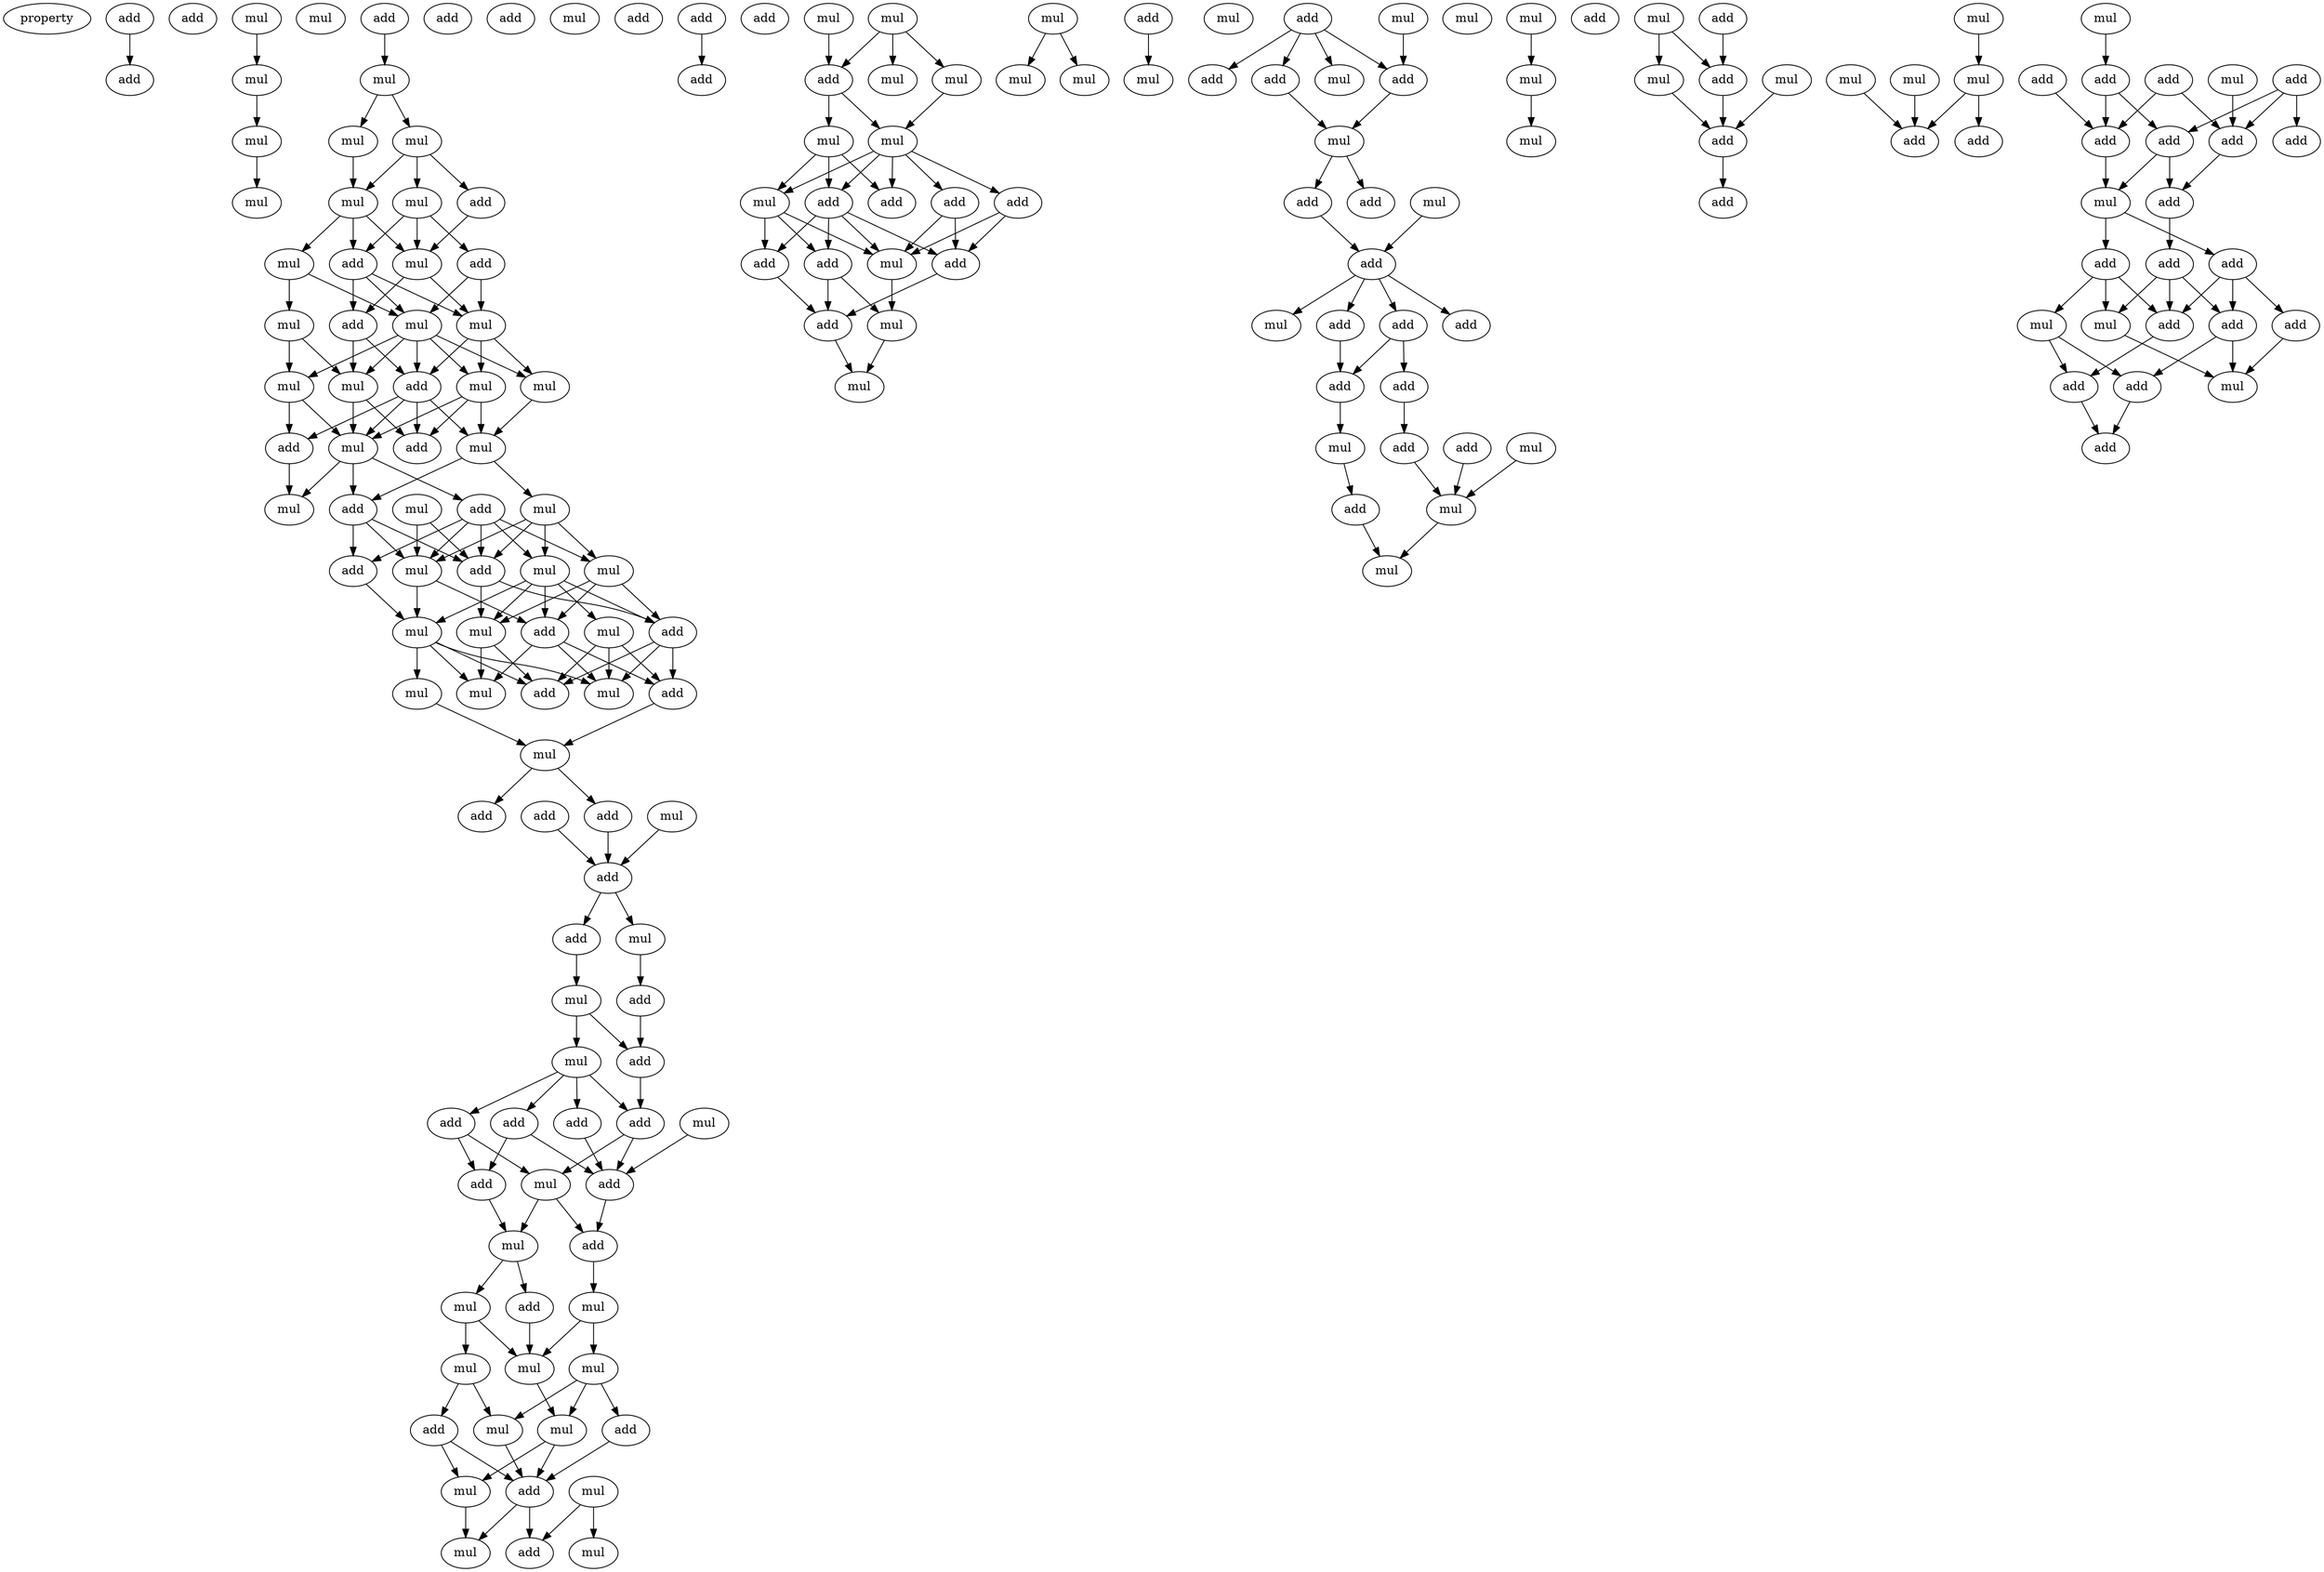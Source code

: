 digraph {
    node [fontcolor=black]
    property [mul=2,lf=1.2]
    0 [ label = add ];
    1 [ label = add ];
    2 [ label = add ];
    3 [ label = mul ];
    4 [ label = mul ];
    5 [ label = mul ];
    6 [ label = add ];
    7 [ label = mul ];
    8 [ label = mul ];
    9 [ label = mul ];
    10 [ label = mul ];
    11 [ label = mul ];
    12 [ label = mul ];
    13 [ label = add ];
    14 [ label = mul ];
    15 [ label = mul ];
    16 [ label = mul ];
    17 [ label = add ];
    18 [ label = add ];
    19 [ label = add ];
    20 [ label = mul ];
    21 [ label = mul ];
    22 [ label = mul ];
    23 [ label = mul ];
    24 [ label = mul ];
    25 [ label = mul ];
    26 [ label = add ];
    27 [ label = mul ];
    28 [ label = add ];
    29 [ label = mul ];
    30 [ label = mul ];
    31 [ label = add ];
    32 [ label = mul ];
    33 [ label = add ];
    34 [ label = add ];
    35 [ label = mul ];
    36 [ label = mul ];
    37 [ label = add ];
    38 [ label = mul ];
    39 [ label = add ];
    40 [ label = mul ];
    41 [ label = mul ];
    42 [ label = add ];
    43 [ label = mul ];
    44 [ label = mul ];
    45 [ label = add ];
    46 [ label = mul ];
    47 [ label = mul ];
    48 [ label = mul ];
    49 [ label = add ];
    50 [ label = add ];
    51 [ label = mul ];
    52 [ label = mul ];
    53 [ label = add ];
    54 [ label = add ];
    55 [ label = mul ];
    56 [ label = add ];
    57 [ label = add ];
    58 [ label = mul ];
    59 [ label = add ];
    60 [ label = add ];
    61 [ label = add ];
    62 [ label = mul ];
    63 [ label = mul ];
    64 [ label = add ];
    65 [ label = add ];
    66 [ label = mul ];
    67 [ label = add ];
    68 [ label = add ];
    69 [ label = add ];
    70 [ label = add ];
    71 [ label = add ];
    72 [ label = mul ];
    73 [ label = add ];
    74 [ label = mul ];
    75 [ label = add ];
    76 [ label = add ];
    77 [ label = mul ];
    78 [ label = mul ];
    79 [ label = mul ];
    80 [ label = mul ];
    81 [ label = mul ];
    82 [ label = add ];
    83 [ label = add ];
    84 [ label = mul ];
    85 [ label = mul ];
    86 [ label = mul ];
    87 [ label = add ];
    88 [ label = mul ];
    89 [ label = mul ];
    90 [ label = mul ];
    91 [ label = add ];
    92 [ label = mul ];
    93 [ label = add ];
    94 [ label = add ];
    95 [ label = add ];
    96 [ label = add ];
    97 [ label = mul ];
    98 [ label = mul ];
    99 [ label = add ];
    100 [ label = mul ];
    101 [ label = mul ];
    102 [ label = mul ];
    103 [ label = mul ];
    104 [ label = add ];
    105 [ label = add ];
    106 [ label = mul ];
    107 [ label = add ];
    108 [ label = add ];
    109 [ label = add ];
    110 [ label = mul ];
    111 [ label = add ];
    112 [ label = add ];
    113 [ label = mul ];
    114 [ label = add ];
    115 [ label = mul ];
    116 [ label = mul ];
    117 [ label = mul ];
    118 [ label = mul ];
    119 [ label = add ];
    120 [ label = mul ];
    121 [ label = mul ];
    122 [ label = add ];
    123 [ label = mul ];
    124 [ label = mul ];
    125 [ label = add ];
    126 [ label = add ];
    127 [ label = mul ];
    128 [ label = mul ];
    129 [ label = add ];
    130 [ label = mul ];
    131 [ label = mul ];
    132 [ label = mul ];
    133 [ label = add ];
    134 [ label = mul ];
    135 [ label = add ];
    136 [ label = add ];
    137 [ label = mul ];
    138 [ label = add ];
    139 [ label = add ];
    140 [ label = add ];
    141 [ label = add ];
    142 [ label = add ];
    143 [ label = add ];
    144 [ label = add ];
    145 [ label = add ];
    146 [ label = mul ];
    147 [ label = mul ];
    148 [ label = add ];
    149 [ label = mul ];
    150 [ label = mul ];
    151 [ label = mul ];
    152 [ label = add ];
    153 [ label = mul ];
    154 [ label = add ];
    155 [ label = mul ];
    156 [ label = mul ];
    157 [ label = add ];
    158 [ label = mul ];
    159 [ label = mul ];
    160 [ label = mul ];
    161 [ label = add ];
    162 [ label = add ];
    163 [ label = add ];
    164 [ label = mul ];
    165 [ label = add ];
    166 [ label = add ];
    167 [ label = mul ];
    168 [ label = add ];
    169 [ label = add ];
    170 [ label = add ];
    171 [ label = add ];
    172 [ label = add ];
    173 [ label = add ];
    174 [ label = add ];
    175 [ label = mul ];
    176 [ label = add ];
    177 [ label = add ];
    178 [ label = add ];
    179 [ label = add ];
    180 [ label = add ];
    181 [ label = mul ];
    182 [ label = add ];
    183 [ label = mul ];
    184 [ label = add ];
    185 [ label = mul ];
    186 [ label = add ];
    187 [ label = add ];
    0 -> 2 [ name = 0 ];
    3 -> 5 [ name = 1 ];
    5 -> 7 [ name = 2 ];
    6 -> 9 [ name = 3 ];
    7 -> 8 [ name = 4 ];
    9 -> 10 [ name = 5 ];
    9 -> 11 [ name = 6 ];
    10 -> 12 [ name = 7 ];
    10 -> 13 [ name = 8 ];
    10 -> 14 [ name = 9 ];
    11 -> 12 [ name = 10 ];
    12 -> 15 [ name = 11 ];
    12 -> 16 [ name = 12 ];
    12 -> 17 [ name = 13 ];
    13 -> 15 [ name = 14 ];
    14 -> 15 [ name = 15 ];
    14 -> 17 [ name = 16 ];
    14 -> 18 [ name = 17 ];
    15 -> 19 [ name = 18 ];
    15 -> 21 [ name = 19 ];
    16 -> 20 [ name = 20 ];
    16 -> 22 [ name = 21 ];
    17 -> 19 [ name = 22 ];
    17 -> 21 [ name = 23 ];
    17 -> 22 [ name = 24 ];
    18 -> 21 [ name = 25 ];
    18 -> 22 [ name = 26 ];
    19 -> 25 [ name = 27 ];
    19 -> 26 [ name = 28 ];
    20 -> 25 [ name = 29 ];
    20 -> 27 [ name = 30 ];
    21 -> 23 [ name = 31 ];
    21 -> 24 [ name = 32 ];
    21 -> 26 [ name = 33 ];
    22 -> 23 [ name = 34 ];
    22 -> 24 [ name = 35 ];
    22 -> 25 [ name = 36 ];
    22 -> 26 [ name = 37 ];
    22 -> 27 [ name = 38 ];
    23 -> 29 [ name = 39 ];
    24 -> 28 [ name = 40 ];
    24 -> 29 [ name = 41 ];
    24 -> 30 [ name = 42 ];
    25 -> 28 [ name = 43 ];
    25 -> 30 [ name = 44 ];
    26 -> 28 [ name = 45 ];
    26 -> 29 [ name = 46 ];
    26 -> 30 [ name = 47 ];
    26 -> 31 [ name = 48 ];
    27 -> 30 [ name = 49 ];
    27 -> 31 [ name = 50 ];
    29 -> 32 [ name = 51 ];
    29 -> 34 [ name = 52 ];
    30 -> 33 [ name = 53 ];
    30 -> 34 [ name = 54 ];
    30 -> 36 [ name = 55 ];
    31 -> 36 [ name = 56 ];
    32 -> 37 [ name = 57 ];
    32 -> 38 [ name = 58 ];
    32 -> 40 [ name = 59 ];
    32 -> 41 [ name = 60 ];
    33 -> 37 [ name = 61 ];
    33 -> 38 [ name = 62 ];
    33 -> 39 [ name = 63 ];
    33 -> 40 [ name = 64 ];
    33 -> 41 [ name = 65 ];
    34 -> 37 [ name = 66 ];
    34 -> 38 [ name = 67 ];
    34 -> 39 [ name = 68 ];
    35 -> 37 [ name = 69 ];
    35 -> 38 [ name = 70 ];
    37 -> 43 [ name = 71 ];
    37 -> 45 [ name = 72 ];
    38 -> 42 [ name = 73 ];
    38 -> 46 [ name = 74 ];
    39 -> 46 [ name = 75 ];
    40 -> 42 [ name = 76 ];
    40 -> 43 [ name = 77 ];
    40 -> 44 [ name = 78 ];
    40 -> 45 [ name = 79 ];
    40 -> 46 [ name = 80 ];
    41 -> 42 [ name = 81 ];
    41 -> 43 [ name = 82 ];
    41 -> 45 [ name = 83 ];
    42 -> 47 [ name = 84 ];
    42 -> 49 [ name = 85 ];
    42 -> 51 [ name = 86 ];
    43 -> 50 [ name = 87 ];
    43 -> 51 [ name = 88 ];
    44 -> 47 [ name = 89 ];
    44 -> 49 [ name = 90 ];
    44 -> 50 [ name = 91 ];
    45 -> 47 [ name = 92 ];
    45 -> 49 [ name = 93 ];
    45 -> 50 [ name = 94 ];
    46 -> 47 [ name = 95 ];
    46 -> 48 [ name = 96 ];
    46 -> 50 [ name = 97 ];
    46 -> 51 [ name = 98 ];
    48 -> 52 [ name = 99 ];
    49 -> 52 [ name = 100 ];
    52 -> 53 [ name = 101 ];
    52 -> 54 [ name = 102 ];
    54 -> 57 [ name = 103 ];
    55 -> 57 [ name = 104 ];
    56 -> 57 [ name = 105 ];
    57 -> 58 [ name = 106 ];
    57 -> 59 [ name = 107 ];
    58 -> 61 [ name = 108 ];
    59 -> 62 [ name = 109 ];
    61 -> 64 [ name = 110 ];
    62 -> 63 [ name = 111 ];
    62 -> 64 [ name = 112 ];
    63 -> 65 [ name = 113 ];
    63 -> 67 [ name = 114 ];
    63 -> 68 [ name = 115 ];
    63 -> 69 [ name = 116 ];
    64 -> 68 [ name = 117 ];
    65 -> 70 [ name = 118 ];
    65 -> 71 [ name = 119 ];
    66 -> 71 [ name = 120 ];
    67 -> 71 [ name = 121 ];
    68 -> 71 [ name = 122 ];
    68 -> 72 [ name = 123 ];
    69 -> 70 [ name = 124 ];
    69 -> 72 [ name = 125 ];
    70 -> 74 [ name = 126 ];
    71 -> 73 [ name = 127 ];
    72 -> 73 [ name = 128 ];
    72 -> 74 [ name = 129 ];
    73 -> 77 [ name = 130 ];
    74 -> 76 [ name = 131 ];
    74 -> 78 [ name = 132 ];
    76 -> 81 [ name = 133 ];
    77 -> 80 [ name = 134 ];
    77 -> 81 [ name = 135 ];
    78 -> 79 [ name = 136 ];
    78 -> 81 [ name = 137 ];
    79 -> 82 [ name = 138 ];
    79 -> 85 [ name = 139 ];
    80 -> 83 [ name = 140 ];
    80 -> 84 [ name = 141 ];
    80 -> 85 [ name = 142 ];
    81 -> 84 [ name = 143 ];
    82 -> 87 [ name = 144 ];
    82 -> 88 [ name = 145 ];
    83 -> 87 [ name = 146 ];
    84 -> 87 [ name = 147 ];
    84 -> 88 [ name = 148 ];
    85 -> 87 [ name = 149 ];
    86 -> 90 [ name = 150 ];
    86 -> 91 [ name = 151 ];
    87 -> 91 [ name = 152 ];
    87 -> 92 [ name = 153 ];
    88 -> 92 [ name = 154 ];
    94 -> 96 [ name = 155 ];
    97 -> 99 [ name = 156 ];
    97 -> 100 [ name = 157 ];
    97 -> 101 [ name = 158 ];
    98 -> 99 [ name = 159 ];
    99 -> 102 [ name = 160 ];
    99 -> 103 [ name = 161 ];
    101 -> 103 [ name = 162 ];
    102 -> 104 [ name = 163 ];
    102 -> 105 [ name = 164 ];
    102 -> 106 [ name = 165 ];
    103 -> 104 [ name = 166 ];
    103 -> 105 [ name = 167 ];
    103 -> 106 [ name = 168 ];
    103 -> 107 [ name = 169 ];
    103 -> 108 [ name = 170 ];
    105 -> 109 [ name = 171 ];
    105 -> 110 [ name = 172 ];
    105 -> 111 [ name = 173 ];
    105 -> 112 [ name = 174 ];
    106 -> 109 [ name = 175 ];
    106 -> 110 [ name = 176 ];
    106 -> 111 [ name = 177 ];
    107 -> 110 [ name = 178 ];
    107 -> 112 [ name = 179 ];
    108 -> 110 [ name = 180 ];
    108 -> 112 [ name = 181 ];
    109 -> 114 [ name = 182 ];
    109 -> 115 [ name = 183 ];
    110 -> 115 [ name = 184 ];
    111 -> 114 [ name = 185 ];
    112 -> 114 [ name = 186 ];
    113 -> 116 [ name = 187 ];
    113 -> 117 [ name = 188 ];
    114 -> 118 [ name = 189 ];
    115 -> 118 [ name = 190 ];
    119 -> 120 [ name = 191 ];
    122 -> 125 [ name = 192 ];
    122 -> 126 [ name = 193 ];
    122 -> 128 [ name = 194 ];
    122 -> 129 [ name = 195 ];
    124 -> 129 [ name = 196 ];
    126 -> 131 [ name = 197 ];
    127 -> 130 [ name = 198 ];
    129 -> 131 [ name = 199 ];
    130 -> 134 [ name = 200 ];
    131 -> 133 [ name = 201 ];
    131 -> 135 [ name = 202 ];
    132 -> 136 [ name = 203 ];
    133 -> 136 [ name = 204 ];
    136 -> 137 [ name = 205 ];
    136 -> 138 [ name = 206 ];
    136 -> 139 [ name = 207 ];
    136 -> 140 [ name = 208 ];
    138 -> 142 [ name = 209 ];
    138 -> 143 [ name = 210 ];
    139 -> 142 [ name = 211 ];
    142 -> 147 [ name = 212 ];
    143 -> 144 [ name = 213 ];
    144 -> 149 [ name = 214 ];
    145 -> 149 [ name = 215 ];
    146 -> 149 [ name = 216 ];
    147 -> 148 [ name = 217 ];
    148 -> 150 [ name = 218 ];
    149 -> 150 [ name = 219 ];
    151 -> 153 [ name = 220 ];
    151 -> 154 [ name = 221 ];
    152 -> 154 [ name = 222 ];
    153 -> 157 [ name = 223 ];
    154 -> 157 [ name = 224 ];
    155 -> 158 [ name = 225 ];
    156 -> 157 [ name = 226 ];
    157 -> 163 [ name = 227 ];
    158 -> 161 [ name = 228 ];
    158 -> 162 [ name = 229 ];
    159 -> 161 [ name = 230 ];
    160 -> 161 [ name = 231 ];
    164 -> 169 [ name = 232 ];
    165 -> 170 [ name = 233 ];
    165 -> 172 [ name = 234 ];
    166 -> 171 [ name = 235 ];
    166 -> 172 [ name = 236 ];
    166 -> 173 [ name = 237 ];
    167 -> 172 [ name = 238 ];
    168 -> 170 [ name = 239 ];
    169 -> 170 [ name = 240 ];
    169 -> 173 [ name = 241 ];
    170 -> 175 [ name = 242 ];
    172 -> 174 [ name = 243 ];
    173 -> 174 [ name = 244 ];
    173 -> 175 [ name = 245 ];
    174 -> 176 [ name = 246 ];
    175 -> 177 [ name = 247 ];
    175 -> 178 [ name = 248 ];
    176 -> 179 [ name = 249 ];
    176 -> 180 [ name = 250 ];
    176 -> 183 [ name = 251 ];
    177 -> 179 [ name = 252 ];
    177 -> 180 [ name = 253 ];
    177 -> 182 [ name = 254 ];
    178 -> 180 [ name = 255 ];
    178 -> 181 [ name = 256 ];
    178 -> 183 [ name = 257 ];
    179 -> 184 [ name = 258 ];
    179 -> 185 [ name = 259 ];
    180 -> 186 [ name = 260 ];
    181 -> 184 [ name = 261 ];
    181 -> 186 [ name = 262 ];
    182 -> 185 [ name = 263 ];
    183 -> 185 [ name = 264 ];
    184 -> 187 [ name = 265 ];
    186 -> 187 [ name = 266 ];
}

